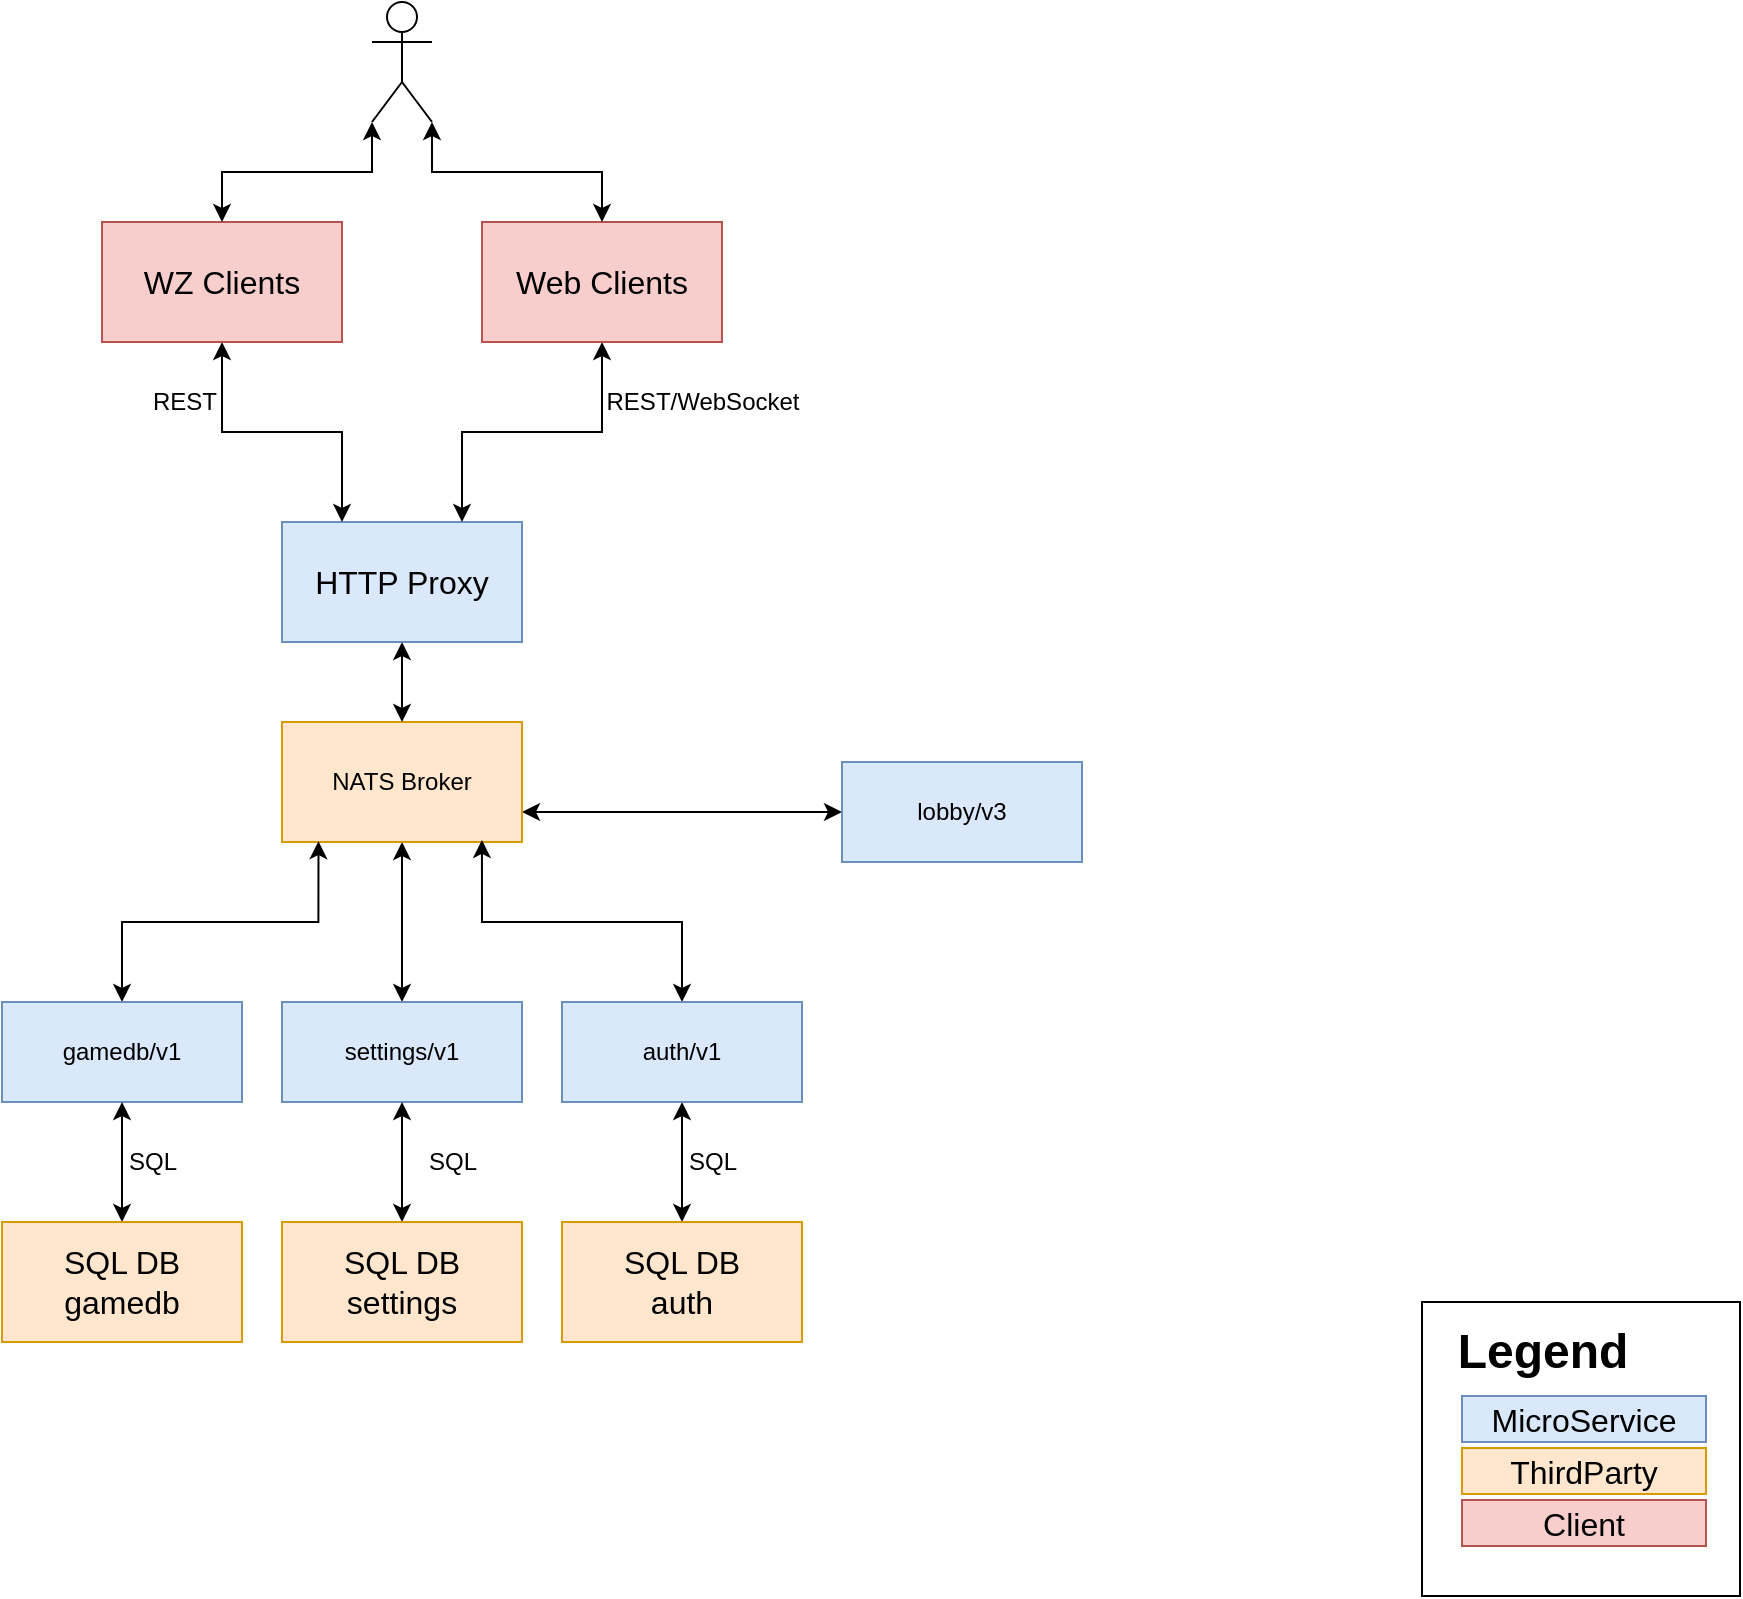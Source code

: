 <mxfile version="18.0.1" type="embed">
    <diagram id="J4h2756de6_dddKEePie" name="Page-1">
        <mxGraphModel dx="1286" dy="923" grid="1" gridSize="10" guides="1" tooltips="1" connect="1" arrows="1" fold="1" page="1" pageScale="1" pageWidth="1169" pageHeight="827" math="0" shadow="0">
            <root>
                <mxCell id="0"/>
                <mxCell id="1" parent="0"/>
                <mxCell id="BDK5a-xeNE-3PEO9zAj9-8" value="" style="whiteSpace=wrap;html=1;fontSize=16;" parent="1" vertex="1">
                    <mxGeometry x="1010" y="680" width="159" height="147" as="geometry"/>
                </mxCell>
                <mxCell id="13" style="edgeStyle=orthogonalEdgeStyle;rounded=0;orthogonalLoop=1;jettySize=auto;html=1;exitX=1;exitY=0.75;exitDx=0;exitDy=0;startArrow=classic;startFill=1;" parent="1" source="BDK5a-xeNE-3PEO9zAj9-1" target="11" edge="1">
                    <mxGeometry relative="1" as="geometry"/>
                </mxCell>
                <mxCell id="19" style="edgeStyle=orthogonalEdgeStyle;rounded=0;orthogonalLoop=1;jettySize=auto;html=1;exitX=0.5;exitY=1;exitDx=0;exitDy=0;entryX=0.5;entryY=0;entryDx=0;entryDy=0;startArrow=classic;startFill=1;" parent="1" source="BDK5a-xeNE-3PEO9zAj9-1" target="16" edge="1">
                    <mxGeometry relative="1" as="geometry"/>
                </mxCell>
                <mxCell id="BDK5a-xeNE-3PEO9zAj9-1" value="NATS Broker" style="rounded=0;whiteSpace=wrap;html=1;fillColor=#ffe6cc;strokeColor=#d79b00;" parent="1" vertex="1">
                    <mxGeometry x="440" y="390" width="120" height="60" as="geometry"/>
                </mxCell>
                <mxCell id="BDK5a-xeNE-3PEO9zAj9-3" style="edgeStyle=orthogonalEdgeStyle;rounded=0;orthogonalLoop=1;jettySize=auto;html=1;exitX=0.5;exitY=0;exitDx=0;exitDy=0;entryX=0.152;entryY=0.993;entryDx=0;entryDy=0;startArrow=classic;startFill=1;endArrow=classic;endFill=1;entryPerimeter=0;" parent="1" source="BDK5a-xeNE-3PEO9zAj9-2" target="BDK5a-xeNE-3PEO9zAj9-1" edge="1">
                    <mxGeometry relative="1" as="geometry"/>
                </mxCell>
                <mxCell id="BDK5a-xeNE-3PEO9zAj9-2" value="gamedb/v1" style="rounded=0;whiteSpace=wrap;html=1;fillColor=#dae8fc;strokeColor=#6c8ebf;" parent="1" vertex="1">
                    <mxGeometry x="300" y="530" width="120" height="50" as="geometry"/>
                </mxCell>
                <mxCell id="BDK5a-xeNE-3PEO9zAj9-4" value="&lt;b style=&quot;font-size: 24px;&quot;&gt;Legend&lt;/b&gt;" style="text;html=1;align=center;verticalAlign=middle;resizable=0;points=[];autosize=1;strokeColor=none;fillColor=none;fontSize=24;" parent="1" vertex="1">
                    <mxGeometry x="1020" y="690" width="100" height="30" as="geometry"/>
                </mxCell>
                <mxCell id="BDK5a-xeNE-3PEO9zAj9-5" value="MicroService" style="rounded=0;whiteSpace=wrap;html=1;fontSize=16;fillColor=#dae8fc;strokeColor=#6c8ebf;" parent="1" vertex="1">
                    <mxGeometry x="1030" y="727" width="122" height="23" as="geometry"/>
                </mxCell>
                <mxCell id="BDK5a-xeNE-3PEO9zAj9-6" value="ThirdParty" style="whiteSpace=wrap;html=1;fontSize=16;fillColor=#ffe6cc;strokeColor=#d79b00;" parent="1" vertex="1">
                    <mxGeometry x="1030" y="753" width="122" height="23" as="geometry"/>
                </mxCell>
                <mxCell id="BDK5a-xeNE-3PEO9zAj9-9" value="Client" style="rounded=0;whiteSpace=wrap;html=1;fontSize=16;fillColor=#f8cecc;strokeColor=#b85450;" parent="1" vertex="1">
                    <mxGeometry x="1030" y="779" width="122" height="23" as="geometry"/>
                </mxCell>
                <mxCell id="BDK5a-xeNE-3PEO9zAj9-11" style="edgeStyle=orthogonalEdgeStyle;rounded=0;orthogonalLoop=1;jettySize=auto;html=1;exitX=0.5;exitY=0;exitDx=0;exitDy=0;entryX=0.833;entryY=0.983;entryDx=0;entryDy=0;fontSize=16;startArrow=classic;startFill=1;endArrow=classic;endFill=1;entryPerimeter=0;" parent="1" source="BDK5a-xeNE-3PEO9zAj9-10" target="BDK5a-xeNE-3PEO9zAj9-1" edge="1">
                    <mxGeometry relative="1" as="geometry"/>
                </mxCell>
                <mxCell id="BDK5a-xeNE-3PEO9zAj9-32" style="edgeStyle=orthogonalEdgeStyle;rounded=0;orthogonalLoop=1;jettySize=auto;html=1;exitX=0.5;exitY=1;exitDx=0;exitDy=0;entryX=0.5;entryY=0;entryDx=0;entryDy=0;fontSize=16;startArrow=classic;startFill=1;endArrow=classic;endFill=1;" parent="1" source="BDK5a-xeNE-3PEO9zAj9-10" target="BDK5a-xeNE-3PEO9zAj9-31" edge="1">
                    <mxGeometry relative="1" as="geometry"/>
                </mxCell>
                <mxCell id="BDK5a-xeNE-3PEO9zAj9-10" value="auth/v1" style="rounded=0;whiteSpace=wrap;html=1;fillColor=#dae8fc;strokeColor=#6c8ebf;" parent="1" vertex="1">
                    <mxGeometry x="580" y="530" width="120" height="50" as="geometry"/>
                </mxCell>
                <mxCell id="BDK5a-xeNE-3PEO9zAj9-21" style="edgeStyle=orthogonalEdgeStyle;rounded=0;orthogonalLoop=1;jettySize=auto;html=1;exitX=0.5;exitY=1;exitDx=0;exitDy=0;fontSize=16;startArrow=classic;startFill=1;endArrow=classic;endFill=1;" parent="1" source="BDK5a-xeNE-3PEO9zAj9-20" target="BDK5a-xeNE-3PEO9zAj9-1" edge="1">
                    <mxGeometry relative="1" as="geometry"/>
                </mxCell>
                <mxCell id="BDK5a-xeNE-3PEO9zAj9-20" value="HTTP Proxy" style="rounded=0;whiteSpace=wrap;html=1;fontSize=16;fillColor=#dae8fc;strokeColor=#6c8ebf;" parent="1" vertex="1">
                    <mxGeometry x="440" y="290" width="120" height="60" as="geometry"/>
                </mxCell>
                <mxCell id="BDK5a-xeNE-3PEO9zAj9-28" style="edgeStyle=orthogonalEdgeStyle;rounded=0;orthogonalLoop=1;jettySize=auto;html=1;exitX=0.5;exitY=1;exitDx=0;exitDy=0;entryX=0.25;entryY=0;entryDx=0;entryDy=0;fontSize=16;startArrow=classic;startFill=1;endArrow=classic;endFill=1;" parent="1" source="BDK5a-xeNE-3PEO9zAj9-22" target="BDK5a-xeNE-3PEO9zAj9-20" edge="1">
                    <mxGeometry relative="1" as="geometry"/>
                </mxCell>
                <mxCell id="BDK5a-xeNE-3PEO9zAj9-22" value="WZ Clients" style="rounded=0;whiteSpace=wrap;html=1;fontSize=16;fillColor=#f8cecc;strokeColor=#b85450;" parent="1" vertex="1">
                    <mxGeometry x="350" y="140" width="120" height="60" as="geometry"/>
                </mxCell>
                <mxCell id="BDK5a-xeNE-3PEO9zAj9-29" style="edgeStyle=orthogonalEdgeStyle;rounded=0;orthogonalLoop=1;jettySize=auto;html=1;exitX=0.5;exitY=1;exitDx=0;exitDy=0;entryX=0.75;entryY=0;entryDx=0;entryDy=0;fontSize=16;startArrow=classic;startFill=1;endArrow=classic;endFill=1;" parent="1" source="BDK5a-xeNE-3PEO9zAj9-23" target="BDK5a-xeNE-3PEO9zAj9-20" edge="1">
                    <mxGeometry relative="1" as="geometry"/>
                </mxCell>
                <mxCell id="BDK5a-xeNE-3PEO9zAj9-23" value="Web Clients" style="rounded=0;whiteSpace=wrap;html=1;fontSize=16;fillColor=#f8cecc;strokeColor=#b85450;" parent="1" vertex="1">
                    <mxGeometry x="540" y="140" width="120" height="60" as="geometry"/>
                </mxCell>
                <mxCell id="BDK5a-xeNE-3PEO9zAj9-34" style="edgeStyle=orthogonalEdgeStyle;rounded=0;orthogonalLoop=1;jettySize=auto;html=1;exitX=0.5;exitY=0;exitDx=0;exitDy=0;entryX=0.5;entryY=1;entryDx=0;entryDy=0;fontSize=16;startArrow=classic;startFill=1;endArrow=classic;endFill=1;" parent="1" source="BDK5a-xeNE-3PEO9zAj9-30" target="BDK5a-xeNE-3PEO9zAj9-2" edge="1">
                    <mxGeometry relative="1" as="geometry"/>
                </mxCell>
                <mxCell id="BDK5a-xeNE-3PEO9zAj9-30" value="SQL DB&lt;br&gt;gamedb" style="rounded=0;whiteSpace=wrap;html=1;fontSize=16;fillColor=#ffe6cc;strokeColor=#d79b00;" parent="1" vertex="1">
                    <mxGeometry x="300" y="640" width="120" height="60" as="geometry"/>
                </mxCell>
                <mxCell id="BDK5a-xeNE-3PEO9zAj9-31" value="SQL DB&lt;br&gt;auth" style="rounded=0;whiteSpace=wrap;html=1;fontSize=16;fillColor=#ffe6cc;strokeColor=#d79b00;" parent="1" vertex="1">
                    <mxGeometry x="580" y="640" width="120" height="60" as="geometry"/>
                </mxCell>
                <mxCell id="BDK5a-xeNE-3PEO9zAj9-39" style="edgeStyle=orthogonalEdgeStyle;rounded=0;orthogonalLoop=1;jettySize=auto;html=1;exitX=0;exitY=1;exitDx=0;exitDy=0;exitPerimeter=0;fontSize=16;startArrow=classic;startFill=1;endArrow=classic;endFill=1;" parent="1" source="BDK5a-xeNE-3PEO9zAj9-38" target="BDK5a-xeNE-3PEO9zAj9-22" edge="1">
                    <mxGeometry relative="1" as="geometry"/>
                </mxCell>
                <mxCell id="BDK5a-xeNE-3PEO9zAj9-40" style="edgeStyle=orthogonalEdgeStyle;rounded=0;orthogonalLoop=1;jettySize=auto;html=1;exitX=1;exitY=1;exitDx=0;exitDy=0;exitPerimeter=0;fontSize=16;startArrow=classic;startFill=1;endArrow=classic;endFill=1;" parent="1" source="BDK5a-xeNE-3PEO9zAj9-38" target="BDK5a-xeNE-3PEO9zAj9-23" edge="1">
                    <mxGeometry relative="1" as="geometry"/>
                </mxCell>
                <mxCell id="BDK5a-xeNE-3PEO9zAj9-38" value="" style="shape=umlActor;verticalLabelPosition=bottom;verticalAlign=top;html=1;outlineConnect=0;fontSize=16;" parent="1" vertex="1">
                    <mxGeometry x="485" y="30" width="30" height="60" as="geometry"/>
                </mxCell>
                <mxCell id="2" value="REST/WebSocket" style="text;html=1;align=center;verticalAlign=middle;resizable=0;points=[];autosize=1;strokeColor=none;fillColor=none;" parent="1" vertex="1">
                    <mxGeometry x="595" y="220" width="110" height="20" as="geometry"/>
                </mxCell>
                <mxCell id="3" value="REST" style="text;html=1;align=center;verticalAlign=middle;resizable=0;points=[];autosize=1;strokeColor=none;fillColor=none;" parent="1" vertex="1">
                    <mxGeometry x="366" y="220" width="50" height="20" as="geometry"/>
                </mxCell>
                <mxCell id="8" value="SQL" style="text;html=1;align=center;verticalAlign=middle;resizable=0;points=[];autosize=1;strokeColor=none;fillColor=none;" parent="1" vertex="1">
                    <mxGeometry x="355" y="600" width="40" height="20" as="geometry"/>
                </mxCell>
                <mxCell id="9" value="SQL" style="text;html=1;align=center;verticalAlign=middle;resizable=0;points=[];autosize=1;strokeColor=none;fillColor=none;" parent="1" vertex="1">
                    <mxGeometry x="635" y="600" width="40" height="20" as="geometry"/>
                </mxCell>
                <mxCell id="11" value="lobby/v3" style="whiteSpace=wrap;html=1;fillColor=#dae8fc;strokeColor=#6c8ebf;" parent="1" vertex="1">
                    <mxGeometry x="720" y="410" width="120" height="50" as="geometry"/>
                </mxCell>
                <mxCell id="16" value="settings/v1" style="whiteSpace=wrap;html=1;fillColor=#dae8fc;strokeColor=#6c8ebf;" parent="1" vertex="1">
                    <mxGeometry x="440" y="530" width="120" height="50" as="geometry"/>
                </mxCell>
                <mxCell id="21" style="edgeStyle=orthogonalEdgeStyle;rounded=0;orthogonalLoop=1;jettySize=auto;html=1;exitX=0.5;exitY=0;exitDx=0;exitDy=0;entryX=0.5;entryY=1;entryDx=0;entryDy=0;startArrow=classic;startFill=1;" parent="1" source="20" target="16" edge="1">
                    <mxGeometry relative="1" as="geometry"/>
                </mxCell>
                <mxCell id="20" value="SQL DB&lt;br&gt;settings" style="rounded=0;whiteSpace=wrap;html=1;fontSize=16;fillColor=#ffe6cc;strokeColor=#d79b00;" parent="1" vertex="1">
                    <mxGeometry x="440" y="640" width="120" height="60" as="geometry"/>
                </mxCell>
                <mxCell id="22" value="SQL" style="text;html=1;align=center;verticalAlign=middle;resizable=0;points=[];autosize=1;strokeColor=none;fillColor=none;" parent="1" vertex="1">
                    <mxGeometry x="505" y="600" width="40" height="20" as="geometry"/>
                </mxCell>
            </root>
        </mxGraphModel>
    </diagram>
</mxfile>